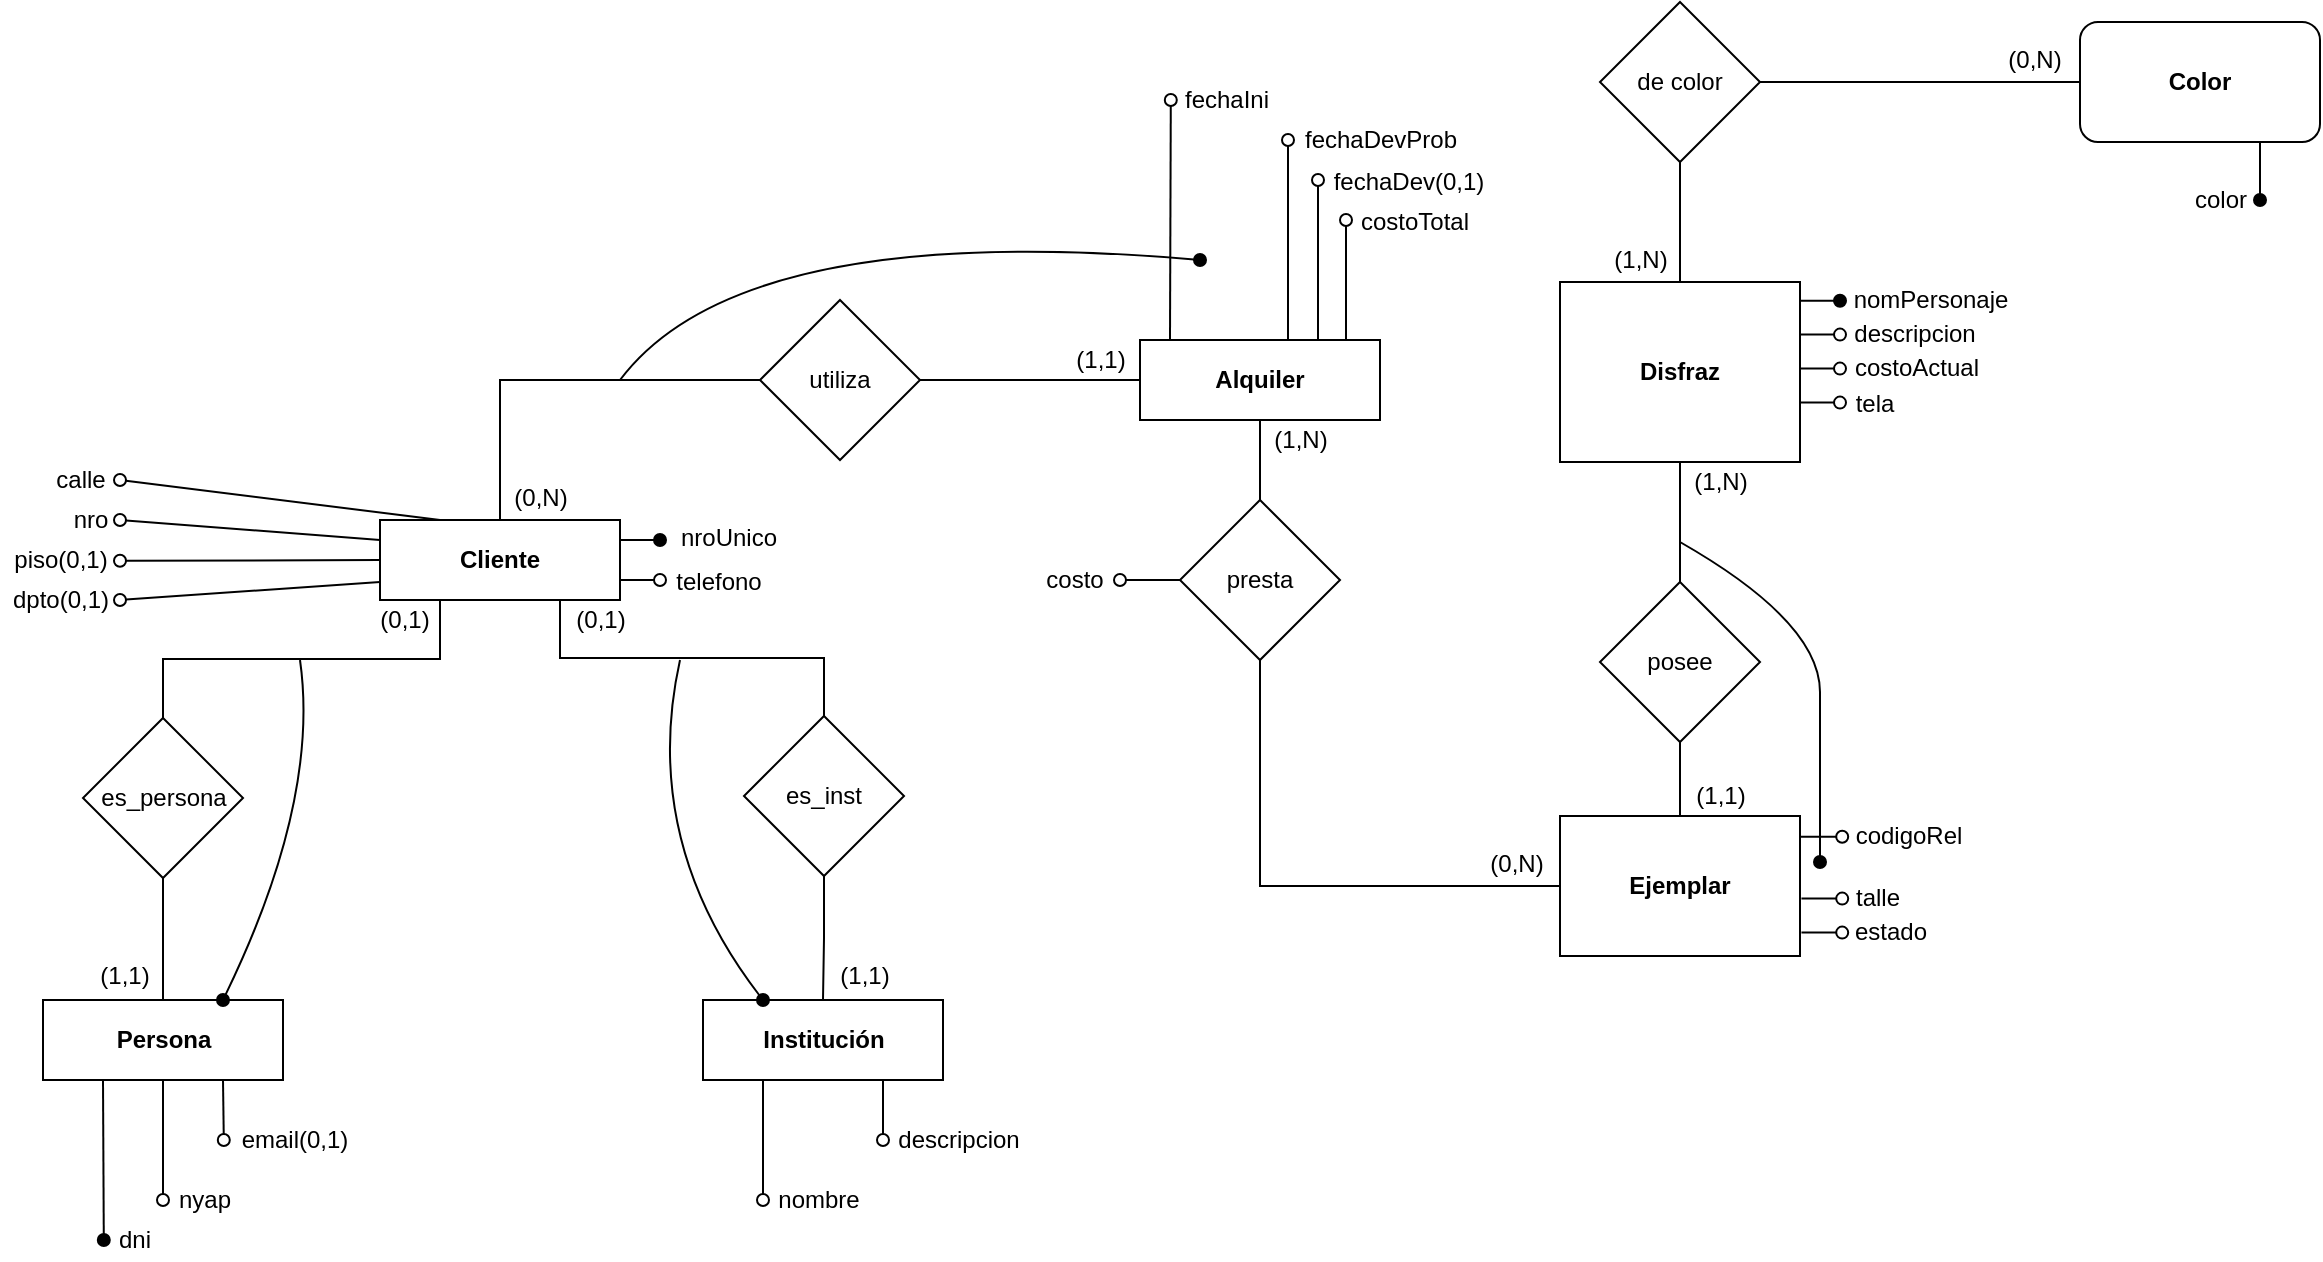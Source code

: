 <mxfile version="17.4.5" type="github">
  <diagram id="6ige6W38f8K3FooyLVYq" name="Página-1">
    <mxGraphModel dx="868" dy="486" grid="1" gridSize="10" guides="1" tooltips="1" connect="1" arrows="1" fold="1" page="1" pageScale="1" pageWidth="827" pageHeight="1169" math="0" shadow="0">
      <root>
        <mxCell id="0" />
        <mxCell id="1" parent="0" />
        <mxCell id="l2YeyNYo_XrpYZh6Aza8-1" value="Ejemplar" style="rounded=0;whiteSpace=wrap;html=1;fontStyle=1" parent="1" vertex="1">
          <mxGeometry x="800" y="408" width="120" height="70" as="geometry" />
        </mxCell>
        <mxCell id="l2YeyNYo_XrpYZh6Aza8-5" style="edgeStyle=orthogonalEdgeStyle;rounded=0;orthogonalLoop=1;jettySize=auto;html=1;exitX=0.5;exitY=1;exitDx=0;exitDy=0;entryX=0.5;entryY=0;entryDx=0;entryDy=0;endArrow=none;endFill=0;" parent="1" source="l2YeyNYo_XrpYZh6Aza8-2" target="l2YeyNYo_XrpYZh6Aza8-4" edge="1">
          <mxGeometry relative="1" as="geometry" />
        </mxCell>
        <mxCell id="l2YeyNYo_XrpYZh6Aza8-25" style="edgeStyle=orthogonalEdgeStyle;rounded=0;orthogonalLoop=1;jettySize=auto;html=1;exitX=0.991;exitY=0.104;exitDx=0;exitDy=0;endArrow=oval;endFill=1;exitPerimeter=0;" parent="1" source="l2YeyNYo_XrpYZh6Aza8-2" edge="1">
          <mxGeometry relative="1" as="geometry">
            <mxPoint x="940" y="151.034" as="targetPoint" />
          </mxGeometry>
        </mxCell>
        <mxCell id="l2YeyNYo_XrpYZh6Aza8-2" value="Disfraz" style="rounded=0;whiteSpace=wrap;html=1;fontStyle=1" parent="1" vertex="1">
          <mxGeometry x="800" y="141" width="120" height="90" as="geometry" />
        </mxCell>
        <mxCell id="l2YeyNYo_XrpYZh6Aza8-55" style="edgeStyle=none;rounded=0;orthogonalLoop=1;jettySize=auto;html=1;exitX=1;exitY=0.25;exitDx=0;exitDy=0;endArrow=oval;endFill=1;" parent="1" source="l2YeyNYo_XrpYZh6Aza8-3" edge="1">
          <mxGeometry relative="1" as="geometry">
            <mxPoint x="350" y="270" as="targetPoint" />
          </mxGeometry>
        </mxCell>
        <mxCell id="l2YeyNYo_XrpYZh6Aza8-57" style="edgeStyle=none;rounded=0;orthogonalLoop=1;jettySize=auto;html=1;exitX=1;exitY=0.75;exitDx=0;exitDy=0;endArrow=oval;endFill=0;" parent="1" source="l2YeyNYo_XrpYZh6Aza8-3" edge="1">
          <mxGeometry relative="1" as="geometry">
            <mxPoint x="350" y="290" as="targetPoint" />
          </mxGeometry>
        </mxCell>
        <mxCell id="rnCtVDfDEfUaieOz1_QU-3" style="edgeStyle=orthogonalEdgeStyle;rounded=0;orthogonalLoop=1;jettySize=auto;html=1;exitX=0.25;exitY=1;exitDx=0;exitDy=0;entryX=0.5;entryY=0;entryDx=0;entryDy=0;endArrow=none;endFill=0;" parent="1" source="l2YeyNYo_XrpYZh6Aza8-3" target="rnCtVDfDEfUaieOz1_QU-1" edge="1">
          <mxGeometry relative="1" as="geometry" />
        </mxCell>
        <mxCell id="rnCtVDfDEfUaieOz1_QU-5" style="edgeStyle=orthogonalEdgeStyle;rounded=0;orthogonalLoop=1;jettySize=auto;html=1;exitX=0.75;exitY=1;exitDx=0;exitDy=0;entryX=0.5;entryY=0;entryDx=0;entryDy=0;endArrow=none;endFill=0;" parent="1" source="l2YeyNYo_XrpYZh6Aza8-3" target="rnCtVDfDEfUaieOz1_QU-2" edge="1">
          <mxGeometry relative="1" as="geometry" />
        </mxCell>
        <mxCell id="l2YeyNYo_XrpYZh6Aza8-3" value="Cliente" style="rounded=0;whiteSpace=wrap;html=1;fontStyle=1" parent="1" vertex="1">
          <mxGeometry x="210" y="260" width="120" height="40" as="geometry" />
        </mxCell>
        <mxCell id="l2YeyNYo_XrpYZh6Aza8-6" style="edgeStyle=orthogonalEdgeStyle;rounded=0;orthogonalLoop=1;jettySize=auto;html=1;exitX=0.5;exitY=1;exitDx=0;exitDy=0;entryX=0.5;entryY=0;entryDx=0;entryDy=0;endArrow=none;endFill=0;" parent="1" source="l2YeyNYo_XrpYZh6Aza8-4" target="l2YeyNYo_XrpYZh6Aza8-1" edge="1">
          <mxGeometry relative="1" as="geometry">
            <Array as="points">
              <mxPoint x="860" y="361" />
              <mxPoint x="860" y="361" />
            </Array>
          </mxGeometry>
        </mxCell>
        <mxCell id="l2YeyNYo_XrpYZh6Aza8-4" value="posee" style="rhombus;whiteSpace=wrap;html=1;" parent="1" vertex="1">
          <mxGeometry x="820" y="291" width="80" height="80" as="geometry" />
        </mxCell>
        <mxCell id="l2YeyNYo_XrpYZh6Aza8-70" style="edgeStyle=none;rounded=0;orthogonalLoop=1;jettySize=auto;html=1;exitX=0.25;exitY=1;exitDx=0;exitDy=0;endArrow=oval;endFill=1;" parent="1" source="l2YeyNYo_XrpYZh6Aza8-7" edge="1">
          <mxGeometry relative="1" as="geometry">
            <mxPoint x="71.9" y="620" as="targetPoint" />
          </mxGeometry>
        </mxCell>
        <mxCell id="l2YeyNYo_XrpYZh6Aza8-71" style="edgeStyle=none;rounded=0;orthogonalLoop=1;jettySize=auto;html=1;exitX=0.5;exitY=1;exitDx=0;exitDy=0;endArrow=oval;endFill=0;" parent="1" source="l2YeyNYo_XrpYZh6Aza8-7" edge="1">
          <mxGeometry relative="1" as="geometry">
            <mxPoint x="101.5" y="600" as="targetPoint" />
          </mxGeometry>
        </mxCell>
        <mxCell id="l2YeyNYo_XrpYZh6Aza8-72" style="edgeStyle=none;rounded=0;orthogonalLoop=1;jettySize=auto;html=1;exitX=0.75;exitY=1;exitDx=0;exitDy=0;endArrow=oval;endFill=0;" parent="1" source="l2YeyNYo_XrpYZh6Aza8-7" edge="1">
          <mxGeometry relative="1" as="geometry">
            <mxPoint x="131.9" y="570" as="targetPoint" />
          </mxGeometry>
        </mxCell>
        <mxCell id="l2YeyNYo_XrpYZh6Aza8-7" value="Persona" style="rounded=0;whiteSpace=wrap;html=1;fontStyle=1" parent="1" vertex="1">
          <mxGeometry x="41.5" y="500" width="120" height="40" as="geometry" />
        </mxCell>
        <mxCell id="l2YeyNYo_XrpYZh6Aza8-78" style="edgeStyle=none;rounded=0;orthogonalLoop=1;jettySize=auto;html=1;exitX=0.25;exitY=1;exitDx=0;exitDy=0;fontColor=#FF6666;endArrow=oval;endFill=0;" parent="1" source="l2YeyNYo_XrpYZh6Aza8-8" edge="1">
          <mxGeometry relative="1" as="geometry">
            <mxPoint x="401.5" y="600" as="targetPoint" />
          </mxGeometry>
        </mxCell>
        <mxCell id="l2YeyNYo_XrpYZh6Aza8-79" style="edgeStyle=none;rounded=0;orthogonalLoop=1;jettySize=auto;html=1;exitX=0.75;exitY=1;exitDx=0;exitDy=0;fontColor=#FF6666;endArrow=oval;endFill=0;" parent="1" source="l2YeyNYo_XrpYZh6Aza8-8" edge="1">
          <mxGeometry relative="1" as="geometry">
            <mxPoint x="461.5" y="570" as="targetPoint" />
          </mxGeometry>
        </mxCell>
        <mxCell id="l2YeyNYo_XrpYZh6Aza8-8" value="Institución" style="rounded=0;whiteSpace=wrap;html=1;fontStyle=1" parent="1" vertex="1">
          <mxGeometry x="371.5" y="500" width="120" height="40" as="geometry" />
        </mxCell>
        <mxCell id="l2YeyNYo_XrpYZh6Aza8-14" style="edgeStyle=orthogonalEdgeStyle;rounded=0;orthogonalLoop=1;jettySize=auto;html=1;exitX=0;exitY=0.5;exitDx=0;exitDy=0;entryX=1;entryY=0.5;entryDx=0;entryDy=0;endArrow=none;endFill=0;" parent="1" source="l2YeyNYo_XrpYZh6Aza8-12" target="l2YeyNYo_XrpYZh6Aza8-13" edge="1">
          <mxGeometry relative="1" as="geometry" />
        </mxCell>
        <mxCell id="l2YeyNYo_XrpYZh6Aza8-17" style="edgeStyle=orthogonalEdgeStyle;rounded=0;orthogonalLoop=1;jettySize=auto;html=1;exitX=0.5;exitY=1;exitDx=0;exitDy=0;entryX=0.5;entryY=0;entryDx=0;entryDy=0;endArrow=none;endFill=0;" parent="1" source="l2YeyNYo_XrpYZh6Aza8-12" target="l2YeyNYo_XrpYZh6Aza8-16" edge="1">
          <mxGeometry relative="1" as="geometry" />
        </mxCell>
        <mxCell id="l2YeyNYo_XrpYZh6Aza8-59" style="edgeStyle=none;rounded=0;orthogonalLoop=1;jettySize=auto;html=1;exitX=0.25;exitY=0;exitDx=0;exitDy=0;endArrow=oval;endFill=0;" parent="1" edge="1">
          <mxGeometry relative="1" as="geometry">
            <mxPoint x="605.4" y="50" as="targetPoint" />
            <mxPoint x="605" y="170" as="sourcePoint" />
          </mxGeometry>
        </mxCell>
        <mxCell id="l2YeyNYo_XrpYZh6Aza8-61" style="edgeStyle=none;rounded=0;orthogonalLoop=1;jettySize=auto;html=1;exitX=0.5;exitY=0;exitDx=0;exitDy=0;endArrow=oval;endFill=0;" parent="1" edge="1">
          <mxGeometry relative="1" as="geometry">
            <mxPoint x="664" y="70" as="targetPoint" />
            <mxPoint x="664" y="170" as="sourcePoint" />
          </mxGeometry>
        </mxCell>
        <mxCell id="l2YeyNYo_XrpYZh6Aza8-63" style="edgeStyle=none;rounded=0;orthogonalLoop=1;jettySize=auto;html=1;exitX=0.5;exitY=0;exitDx=0;exitDy=0;endArrow=oval;endFill=0;" parent="1" edge="1">
          <mxGeometry relative="1" as="geometry">
            <mxPoint x="679" y="90" as="targetPoint" />
            <mxPoint x="679" y="170" as="sourcePoint" />
          </mxGeometry>
        </mxCell>
        <mxCell id="l2YeyNYo_XrpYZh6Aza8-65" style="edgeStyle=none;rounded=0;orthogonalLoop=1;jettySize=auto;html=1;exitX=0.5;exitY=0;exitDx=0;exitDy=0;endArrow=oval;endFill=0;" parent="1" edge="1">
          <mxGeometry relative="1" as="geometry">
            <mxPoint x="693" y="110" as="targetPoint" />
            <mxPoint x="693" y="170" as="sourcePoint" />
          </mxGeometry>
        </mxCell>
        <mxCell id="l2YeyNYo_XrpYZh6Aza8-12" value="Alquiler" style="rounded=0;whiteSpace=wrap;html=1;fontStyle=1" parent="1" vertex="1">
          <mxGeometry x="590" y="170" width="120" height="40" as="geometry" />
        </mxCell>
        <mxCell id="l2YeyNYo_XrpYZh6Aza8-15" style="edgeStyle=orthogonalEdgeStyle;rounded=0;orthogonalLoop=1;jettySize=auto;html=1;exitX=0;exitY=0.5;exitDx=0;exitDy=0;entryX=0.5;entryY=0;entryDx=0;entryDy=0;endArrow=none;endFill=0;" parent="1" source="l2YeyNYo_XrpYZh6Aza8-13" target="l2YeyNYo_XrpYZh6Aza8-3" edge="1">
          <mxGeometry relative="1" as="geometry" />
        </mxCell>
        <mxCell id="l2YeyNYo_XrpYZh6Aza8-13" value="utiliza" style="rhombus;whiteSpace=wrap;html=1;" parent="1" vertex="1">
          <mxGeometry x="400" y="150" width="80" height="80" as="geometry" />
        </mxCell>
        <mxCell id="l2YeyNYo_XrpYZh6Aza8-21" style="edgeStyle=orthogonalEdgeStyle;rounded=0;orthogonalLoop=1;jettySize=auto;html=1;exitX=0;exitY=0.5;exitDx=0;exitDy=0;endArrow=oval;endFill=0;" parent="1" source="l2YeyNYo_XrpYZh6Aza8-16" edge="1">
          <mxGeometry relative="1" as="geometry">
            <mxPoint x="580" y="290" as="targetPoint" />
          </mxGeometry>
        </mxCell>
        <mxCell id="e1RtdXPbOuEuxf_b0oKc-1" style="edgeStyle=orthogonalEdgeStyle;rounded=0;orthogonalLoop=1;jettySize=auto;html=1;exitX=0.5;exitY=1;exitDx=0;exitDy=0;entryX=0;entryY=0.5;entryDx=0;entryDy=0;endArrow=none;endFill=0;" parent="1" source="l2YeyNYo_XrpYZh6Aza8-16" target="l2YeyNYo_XrpYZh6Aza8-1" edge="1">
          <mxGeometry relative="1" as="geometry" />
        </mxCell>
        <mxCell id="l2YeyNYo_XrpYZh6Aza8-16" value="presta" style="rhombus;whiteSpace=wrap;html=1;" parent="1" vertex="1">
          <mxGeometry x="610" y="250" width="80" height="80" as="geometry" />
        </mxCell>
        <mxCell id="l2YeyNYo_XrpYZh6Aza8-19" value="(1,N)" style="text;html=1;align=center;verticalAlign=middle;resizable=0;points=[];autosize=1;strokeColor=none;fillColor=none;" parent="1" vertex="1">
          <mxGeometry x="650" y="210" width="40" height="20" as="geometry" />
        </mxCell>
        <mxCell id="l2YeyNYo_XrpYZh6Aza8-20" value="(0,N)" style="text;html=1;align=center;verticalAlign=middle;resizable=0;points=[];autosize=1;strokeColor=none;fillColor=none;" parent="1" vertex="1">
          <mxGeometry x="758" y="422" width="40" height="20" as="geometry" />
        </mxCell>
        <mxCell id="l2YeyNYo_XrpYZh6Aza8-22" value="costo" style="text;html=1;align=center;verticalAlign=middle;resizable=0;points=[];autosize=1;strokeColor=none;fillColor=none;" parent="1" vertex="1">
          <mxGeometry x="537" y="280" width="40" height="20" as="geometry" />
        </mxCell>
        <mxCell id="l2YeyNYo_XrpYZh6Aza8-23" value="(1,N)" style="text;html=1;align=center;verticalAlign=middle;resizable=0;points=[];autosize=1;strokeColor=none;fillColor=none;" parent="1" vertex="1">
          <mxGeometry x="860" y="231" width="40" height="20" as="geometry" />
        </mxCell>
        <mxCell id="l2YeyNYo_XrpYZh6Aza8-24" value="(1,1)" style="text;html=1;align=center;verticalAlign=middle;resizable=0;points=[];autosize=1;strokeColor=none;fillColor=none;" parent="1" vertex="1">
          <mxGeometry x="860" y="388" width="40" height="20" as="geometry" />
        </mxCell>
        <mxCell id="l2YeyNYo_XrpYZh6Aza8-26" value="nomPersonaje" style="text;html=1;align=center;verticalAlign=middle;resizable=0;points=[];autosize=1;strokeColor=none;fillColor=none;" parent="1" vertex="1">
          <mxGeometry x="940" y="140" width="90" height="20" as="geometry" />
        </mxCell>
        <mxCell id="l2YeyNYo_XrpYZh6Aza8-27" style="edgeStyle=orthogonalEdgeStyle;rounded=0;orthogonalLoop=1;jettySize=auto;html=1;exitX=0.997;exitY=0.133;exitDx=0;exitDy=0;endArrow=oval;endFill=0;exitPerimeter=0;" parent="1" edge="1">
          <mxGeometry relative="1" as="geometry">
            <mxPoint x="940" y="168.034" as="targetPoint" />
            <mxPoint x="919.64" y="167.31" as="sourcePoint" />
          </mxGeometry>
        </mxCell>
        <mxCell id="l2YeyNYo_XrpYZh6Aza8-28" value="descripcion" style="text;html=1;align=center;verticalAlign=middle;resizable=0;points=[];autosize=1;strokeColor=none;fillColor=none;" parent="1" vertex="1">
          <mxGeometry x="937" y="157" width="80" height="20" as="geometry" />
        </mxCell>
        <mxCell id="l2YeyNYo_XrpYZh6Aza8-29" style="edgeStyle=orthogonalEdgeStyle;rounded=0;orthogonalLoop=1;jettySize=auto;html=1;exitX=0.997;exitY=0.133;exitDx=0;exitDy=0;endArrow=oval;endFill=0;exitPerimeter=0;" parent="1" edge="1">
          <mxGeometry relative="1" as="geometry">
            <mxPoint x="940" y="185.034" as="targetPoint" />
            <mxPoint x="919.64" y="184.31" as="sourcePoint" />
          </mxGeometry>
        </mxCell>
        <mxCell id="l2YeyNYo_XrpYZh6Aza8-30" value="costoActual" style="text;html=1;align=center;verticalAlign=middle;resizable=0;points=[];autosize=1;strokeColor=none;fillColor=none;" parent="1" vertex="1">
          <mxGeometry x="938" y="174" width="80" height="20" as="geometry" />
        </mxCell>
        <mxCell id="l2YeyNYo_XrpYZh6Aza8-31" style="edgeStyle=orthogonalEdgeStyle;rounded=0;orthogonalLoop=1;jettySize=auto;html=1;exitX=0.997;exitY=0.133;exitDx=0;exitDy=0;endArrow=oval;endFill=0;exitPerimeter=0;" parent="1" edge="1">
          <mxGeometry relative="1" as="geometry">
            <mxPoint x="940" y="202.034" as="targetPoint" />
            <mxPoint x="919.64" y="201.31" as="sourcePoint" />
          </mxGeometry>
        </mxCell>
        <mxCell id="l2YeyNYo_XrpYZh6Aza8-32" value="tela" style="text;html=1;align=center;verticalAlign=middle;resizable=0;points=[];autosize=1;strokeColor=none;fillColor=none;" parent="1" vertex="1">
          <mxGeometry x="942" y="192" width="30" height="20" as="geometry" />
        </mxCell>
        <mxCell id="l2YeyNYo_XrpYZh6Aza8-35" style="edgeStyle=orthogonalEdgeStyle;rounded=0;orthogonalLoop=1;jettySize=auto;html=1;exitX=0.991;exitY=0.104;exitDx=0;exitDy=0;endArrow=oval;endFill=0;exitPerimeter=0;" parent="1" edge="1">
          <mxGeometry relative="1" as="geometry">
            <mxPoint x="941.08" y="419.034" as="targetPoint" />
            <mxPoint x="920.0" y="418.36" as="sourcePoint" />
          </mxGeometry>
        </mxCell>
        <mxCell id="l2YeyNYo_XrpYZh6Aza8-36" value="codigoRel" style="text;html=1;align=center;verticalAlign=middle;resizable=0;points=[];autosize=1;strokeColor=none;fillColor=none;" parent="1" vertex="1">
          <mxGeometry x="939" y="408" width="70" height="20" as="geometry" />
        </mxCell>
        <mxCell id="l2YeyNYo_XrpYZh6Aza8-37" style="edgeStyle=orthogonalEdgeStyle;rounded=0;orthogonalLoop=1;jettySize=auto;html=1;exitX=0.997;exitY=0.133;exitDx=0;exitDy=0;endArrow=oval;endFill=0;exitPerimeter=0;" parent="1" edge="1">
          <mxGeometry relative="1" as="geometry">
            <mxPoint x="941.08" y="450.034" as="targetPoint" />
            <mxPoint x="920.72" y="449.31" as="sourcePoint" />
          </mxGeometry>
        </mxCell>
        <mxCell id="l2YeyNYo_XrpYZh6Aza8-38" value="talle" style="text;html=1;align=left;verticalAlign=middle;resizable=0;points=[];autosize=1;strokeColor=none;fillColor=none;" parent="1" vertex="1">
          <mxGeometry x="946.08" y="439" width="40" height="20" as="geometry" />
        </mxCell>
        <mxCell id="l2YeyNYo_XrpYZh6Aza8-39" style="edgeStyle=orthogonalEdgeStyle;rounded=0;orthogonalLoop=1;jettySize=auto;html=1;exitX=0.997;exitY=0.133;exitDx=0;exitDy=0;endArrow=oval;endFill=0;exitPerimeter=0;" parent="1" edge="1">
          <mxGeometry relative="1" as="geometry">
            <mxPoint x="941.08" y="467.034" as="targetPoint" />
            <mxPoint x="920.72" y="466.31" as="sourcePoint" />
          </mxGeometry>
        </mxCell>
        <mxCell id="l2YeyNYo_XrpYZh6Aza8-40" value="estado" style="text;html=1;align=center;verticalAlign=middle;resizable=0;points=[];autosize=1;strokeColor=none;fillColor=none;" parent="1" vertex="1">
          <mxGeometry x="940.08" y="456" width="50" height="20" as="geometry" />
        </mxCell>
        <mxCell id="l2YeyNYo_XrpYZh6Aza8-41" value="" style="curved=1;endArrow=oval;html=1;rounded=0;endFill=1;" parent="1" edge="1">
          <mxGeometry width="50" height="50" relative="1" as="geometry">
            <mxPoint x="860" y="271" as="sourcePoint" />
            <mxPoint x="930" y="431" as="targetPoint" />
            <Array as="points">
              <mxPoint x="930" y="311" />
              <mxPoint x="930" y="381" />
            </Array>
          </mxGeometry>
        </mxCell>
        <mxCell id="l2YeyNYo_XrpYZh6Aza8-45" style="rounded=0;orthogonalLoop=1;jettySize=auto;html=1;exitX=0;exitY=0.25;exitDx=0;exitDy=0;endArrow=oval;endFill=0;" parent="1" source="l2YeyNYo_XrpYZh6Aza8-3" edge="1">
          <mxGeometry relative="1" as="geometry">
            <mxPoint x="80" y="260" as="targetPoint" />
            <mxPoint x="110.251" y="269.393" as="sourcePoint" />
          </mxGeometry>
        </mxCell>
        <mxCell id="l2YeyNYo_XrpYZh6Aza8-46" style="edgeStyle=none;rounded=0;orthogonalLoop=1;jettySize=auto;html=1;exitX=0;exitY=0.5;exitDx=0;exitDy=0;endArrow=oval;endFill=0;" parent="1" source="l2YeyNYo_XrpYZh6Aza8-3" edge="1">
          <mxGeometry relative="1" as="geometry">
            <mxPoint x="80" y="280.4" as="targetPoint" />
            <mxPoint x="100" y="280" as="sourcePoint" />
          </mxGeometry>
        </mxCell>
        <mxCell id="l2YeyNYo_XrpYZh6Aza8-47" style="edgeStyle=none;rounded=0;orthogonalLoop=1;jettySize=auto;html=1;endArrow=oval;endFill=0;" parent="1" edge="1">
          <mxGeometry relative="1" as="geometry">
            <mxPoint x="80" y="300" as="targetPoint" />
            <mxPoint x="210" y="291" as="sourcePoint" />
          </mxGeometry>
        </mxCell>
        <mxCell id="l2YeyNYo_XrpYZh6Aza8-48" style="edgeStyle=none;rounded=0;orthogonalLoop=1;jettySize=auto;html=1;exitX=0.25;exitY=0;exitDx=0;exitDy=0;endArrow=oval;endFill=0;" parent="1" source="l2YeyNYo_XrpYZh6Aza8-3" edge="1">
          <mxGeometry relative="1" as="geometry">
            <mxPoint x="80" y="240" as="targetPoint" />
            <mxPoint x="135" y="265" as="sourcePoint" />
          </mxGeometry>
        </mxCell>
        <mxCell id="l2YeyNYo_XrpYZh6Aza8-49" value="calle" style="text;html=1;align=center;verticalAlign=middle;resizable=0;points=[];autosize=1;strokeColor=none;fillColor=none;" parent="1" vertex="1">
          <mxGeometry x="40" y="230" width="40" height="20" as="geometry" />
        </mxCell>
        <mxCell id="l2YeyNYo_XrpYZh6Aza8-50" value="nro" style="text;html=1;align=center;verticalAlign=middle;resizable=0;points=[];autosize=1;strokeColor=none;fillColor=none;" parent="1" vertex="1">
          <mxGeometry x="50" y="250" width="30" height="20" as="geometry" />
        </mxCell>
        <mxCell id="l2YeyNYo_XrpYZh6Aza8-51" value="piso(0,1)" style="text;html=1;align=center;verticalAlign=middle;resizable=0;points=[];autosize=1;strokeColor=none;fillColor=none;" parent="1" vertex="1">
          <mxGeometry x="20" y="270" width="60" height="20" as="geometry" />
        </mxCell>
        <mxCell id="l2YeyNYo_XrpYZh6Aza8-52" value="dpto(0,1)" style="text;html=1;align=center;verticalAlign=middle;resizable=0;points=[];autosize=1;strokeColor=none;fillColor=none;" parent="1" vertex="1">
          <mxGeometry x="20" y="290" width="60" height="20" as="geometry" />
        </mxCell>
        <mxCell id="l2YeyNYo_XrpYZh6Aza8-56" value="nroUnico" style="text;html=1;align=center;verticalAlign=middle;resizable=0;points=[];autosize=1;strokeColor=none;fillColor=none;" parent="1" vertex="1">
          <mxGeometry x="354" y="259" width="60" height="20" as="geometry" />
        </mxCell>
        <mxCell id="l2YeyNYo_XrpYZh6Aza8-58" value="telefono" style="text;html=1;align=center;verticalAlign=middle;resizable=0;points=[];autosize=1;strokeColor=none;fillColor=none;" parent="1" vertex="1">
          <mxGeometry x="349" y="281" width="60" height="20" as="geometry" />
        </mxCell>
        <mxCell id="l2YeyNYo_XrpYZh6Aza8-60" value="fechaIni" style="text;html=1;align=center;verticalAlign=middle;resizable=0;points=[];autosize=1;strokeColor=none;fillColor=none;" parent="1" vertex="1">
          <mxGeometry x="603" y="40" width="60" height="20" as="geometry" />
        </mxCell>
        <mxCell id="l2YeyNYo_XrpYZh6Aza8-62" value="fechaDevProb" style="text;html=1;align=center;verticalAlign=middle;resizable=0;points=[];autosize=1;strokeColor=none;fillColor=none;" parent="1" vertex="1">
          <mxGeometry x="665" y="60" width="90" height="20" as="geometry" />
        </mxCell>
        <mxCell id="l2YeyNYo_XrpYZh6Aza8-64" value="fechaDev(0,1)" style="text;html=1;align=center;verticalAlign=middle;resizable=0;points=[];autosize=1;strokeColor=none;fillColor=none;" parent="1" vertex="1">
          <mxGeometry x="679" y="81" width="90" height="20" as="geometry" />
        </mxCell>
        <mxCell id="l2YeyNYo_XrpYZh6Aza8-66" value="costoTotal" style="text;html=1;align=center;verticalAlign=middle;resizable=0;points=[];autosize=1;strokeColor=none;fillColor=none;" parent="1" vertex="1">
          <mxGeometry x="692" y="101" width="70" height="20" as="geometry" />
        </mxCell>
        <mxCell id="l2YeyNYo_XrpYZh6Aza8-67" value="(1,1)" style="text;html=1;align=center;verticalAlign=middle;resizable=0;points=[];autosize=1;strokeColor=none;fillColor=none;" parent="1" vertex="1">
          <mxGeometry x="550" y="170" width="40" height="20" as="geometry" />
        </mxCell>
        <mxCell id="l2YeyNYo_XrpYZh6Aza8-68" value="(0,N)" style="text;html=1;align=center;verticalAlign=middle;resizable=0;points=[];autosize=1;strokeColor=none;fillColor=none;" parent="1" vertex="1">
          <mxGeometry x="270" y="239" width="40" height="20" as="geometry" />
        </mxCell>
        <mxCell id="l2YeyNYo_XrpYZh6Aza8-69" value="" style="curved=1;endArrow=oval;html=1;rounded=0;endFill=1;" parent="1" edge="1">
          <mxGeometry width="50" height="50" relative="1" as="geometry">
            <mxPoint x="330" y="190" as="sourcePoint" />
            <mxPoint x="620" y="130" as="targetPoint" />
            <Array as="points">
              <mxPoint x="390" y="110" />
            </Array>
          </mxGeometry>
        </mxCell>
        <mxCell id="l2YeyNYo_XrpYZh6Aza8-73" value="dni" style="text;html=1;align=center;verticalAlign=middle;resizable=0;points=[];autosize=1;strokeColor=none;fillColor=none;" parent="1" vertex="1">
          <mxGeometry x="71.5" y="610" width="30" height="20" as="geometry" />
        </mxCell>
        <mxCell id="l2YeyNYo_XrpYZh6Aza8-74" value="nyap" style="text;html=1;align=center;verticalAlign=middle;resizable=0;points=[];autosize=1;strokeColor=none;fillColor=none;" parent="1" vertex="1">
          <mxGeometry x="101.5" y="590" width="40" height="20" as="geometry" />
        </mxCell>
        <mxCell id="l2YeyNYo_XrpYZh6Aza8-75" value="email(0,1)" style="text;html=1;align=center;verticalAlign=middle;resizable=0;points=[];autosize=1;strokeColor=none;fillColor=none;" parent="1" vertex="1">
          <mxGeometry x="131.5" y="560" width="70" height="20" as="geometry" />
        </mxCell>
        <mxCell id="l2YeyNYo_XrpYZh6Aza8-80" value="&lt;font color=&quot;#000000&quot;&gt;nombre&lt;/font&gt;" style="text;html=1;align=center;verticalAlign=middle;resizable=0;points=[];autosize=1;strokeColor=none;fillColor=none;fontColor=#FF6666;" parent="1" vertex="1">
          <mxGeometry x="398.5" y="590" width="60" height="20" as="geometry" />
        </mxCell>
        <mxCell id="l2YeyNYo_XrpYZh6Aza8-81" value="descripcion" style="text;html=1;align=center;verticalAlign=middle;resizable=0;points=[];autosize=1;strokeColor=none;fillColor=none;fontColor=#000000;" parent="1" vertex="1">
          <mxGeometry x="458.5" y="560" width="80" height="20" as="geometry" />
        </mxCell>
        <mxCell id="rnCtVDfDEfUaieOz1_QU-4" style="edgeStyle=orthogonalEdgeStyle;rounded=0;orthogonalLoop=1;jettySize=auto;html=1;exitX=0.5;exitY=1;exitDx=0;exitDy=0;entryX=0.5;entryY=0;entryDx=0;entryDy=0;endArrow=none;endFill=0;" parent="1" source="rnCtVDfDEfUaieOz1_QU-1" target="l2YeyNYo_XrpYZh6Aza8-7" edge="1">
          <mxGeometry relative="1" as="geometry" />
        </mxCell>
        <mxCell id="rnCtVDfDEfUaieOz1_QU-1" value="es_persona" style="rhombus;whiteSpace=wrap;html=1;" parent="1" vertex="1">
          <mxGeometry x="61.5" y="359" width="80" height="80" as="geometry" />
        </mxCell>
        <mxCell id="rnCtVDfDEfUaieOz1_QU-6" style="edgeStyle=orthogonalEdgeStyle;rounded=0;orthogonalLoop=1;jettySize=auto;html=1;exitX=0.5;exitY=1;exitDx=0;exitDy=0;entryX=0.5;entryY=0;entryDx=0;entryDy=0;endArrow=none;endFill=0;" parent="1" source="rnCtVDfDEfUaieOz1_QU-2" target="l2YeyNYo_XrpYZh6Aza8-8" edge="1">
          <mxGeometry relative="1" as="geometry" />
        </mxCell>
        <mxCell id="rnCtVDfDEfUaieOz1_QU-2" value="es_inst" style="rhombus;whiteSpace=wrap;html=1;" parent="1" vertex="1">
          <mxGeometry x="392" y="358" width="80" height="80" as="geometry" />
        </mxCell>
        <mxCell id="rnCtVDfDEfUaieOz1_QU-7" value="(0,1)" style="text;html=1;align=center;verticalAlign=middle;resizable=0;points=[];autosize=1;strokeColor=none;fillColor=none;" parent="1" vertex="1">
          <mxGeometry x="201.5" y="300" width="40" height="20" as="geometry" />
        </mxCell>
        <mxCell id="rnCtVDfDEfUaieOz1_QU-8" value="(0,1)" style="text;html=1;align=center;verticalAlign=middle;resizable=0;points=[];autosize=1;strokeColor=none;fillColor=none;" parent="1" vertex="1">
          <mxGeometry x="300" y="300" width="40" height="20" as="geometry" />
        </mxCell>
        <mxCell id="rnCtVDfDEfUaieOz1_QU-9" value="(1,1)" style="text;html=1;align=center;verticalAlign=middle;resizable=0;points=[];autosize=1;strokeColor=none;fillColor=none;" parent="1" vertex="1">
          <mxGeometry x="61.5" y="478" width="40" height="20" as="geometry" />
        </mxCell>
        <mxCell id="rnCtVDfDEfUaieOz1_QU-10" value="(1,1)" style="text;html=1;align=center;verticalAlign=middle;resizable=0;points=[];autosize=1;strokeColor=none;fillColor=none;" parent="1" vertex="1">
          <mxGeometry x="432" y="478" width="40" height="20" as="geometry" />
        </mxCell>
        <mxCell id="rnCtVDfDEfUaieOz1_QU-14" style="edgeStyle=orthogonalEdgeStyle;rounded=0;orthogonalLoop=1;jettySize=auto;html=1;exitX=1;exitY=0.5;exitDx=0;exitDy=0;entryX=0;entryY=0.5;entryDx=0;entryDy=0;endArrow=none;endFill=0;" parent="1" source="rnCtVDfDEfUaieOz1_QU-11" target="rnCtVDfDEfUaieOz1_QU-13" edge="1">
          <mxGeometry relative="1" as="geometry" />
        </mxCell>
        <mxCell id="rnCtVDfDEfUaieOz1_QU-15" style="edgeStyle=orthogonalEdgeStyle;rounded=0;orthogonalLoop=1;jettySize=auto;html=1;exitX=0.5;exitY=1;exitDx=0;exitDy=0;entryX=0.5;entryY=0;entryDx=0;entryDy=0;endArrow=none;endFill=0;" parent="1" source="rnCtVDfDEfUaieOz1_QU-11" target="l2YeyNYo_XrpYZh6Aza8-2" edge="1">
          <mxGeometry relative="1" as="geometry" />
        </mxCell>
        <mxCell id="rnCtVDfDEfUaieOz1_QU-11" value="de color" style="rhombus;whiteSpace=wrap;html=1;" parent="1" vertex="1">
          <mxGeometry x="820" y="1" width="80" height="80" as="geometry" />
        </mxCell>
        <mxCell id="rnCtVDfDEfUaieOz1_QU-18" style="edgeStyle=orthogonalEdgeStyle;rounded=0;orthogonalLoop=1;jettySize=auto;html=1;exitX=0.75;exitY=1;exitDx=0;exitDy=0;endArrow=oval;endFill=1;" parent="1" source="rnCtVDfDEfUaieOz1_QU-13" edge="1">
          <mxGeometry relative="1" as="geometry">
            <mxPoint x="1150" y="100" as="targetPoint" />
          </mxGeometry>
        </mxCell>
        <mxCell id="rnCtVDfDEfUaieOz1_QU-13" value="Color" style="rounded=1;whiteSpace=wrap;html=1;fontStyle=1" parent="1" vertex="1">
          <mxGeometry x="1060" y="11" width="120" height="60" as="geometry" />
        </mxCell>
        <mxCell id="rnCtVDfDEfUaieOz1_QU-16" value="(1,N)" style="text;html=1;align=center;verticalAlign=middle;resizable=0;points=[];autosize=1;strokeColor=none;fillColor=none;" parent="1" vertex="1">
          <mxGeometry x="820" y="120" width="40" height="20" as="geometry" />
        </mxCell>
        <mxCell id="rnCtVDfDEfUaieOz1_QU-17" value="(0,N)" style="text;html=1;align=center;verticalAlign=middle;resizable=0;points=[];autosize=1;strokeColor=none;fillColor=none;" parent="1" vertex="1">
          <mxGeometry x="1017" y="20" width="40" height="20" as="geometry" />
        </mxCell>
        <mxCell id="rnCtVDfDEfUaieOz1_QU-19" value="color" style="text;html=1;align=center;verticalAlign=middle;resizable=0;points=[];autosize=1;strokeColor=none;fillColor=none;" parent="1" vertex="1">
          <mxGeometry x="1110" y="90" width="40" height="20" as="geometry" />
        </mxCell>
        <mxCell id="lLTAziu_y6RgrQd-4_Wj-1" value="" style="curved=1;endArrow=oval;html=1;rounded=0;entryX=0.75;entryY=0;entryDx=0;entryDy=0;endFill=1;" edge="1" parent="1" target="l2YeyNYo_XrpYZh6Aza8-7">
          <mxGeometry width="50" height="50" relative="1" as="geometry">
            <mxPoint x="170" y="330" as="sourcePoint" />
            <mxPoint x="310" y="370" as="targetPoint" />
            <Array as="points">
              <mxPoint x="180" y="400" />
            </Array>
          </mxGeometry>
        </mxCell>
        <mxCell id="lLTAziu_y6RgrQd-4_Wj-2" value="" style="curved=1;endArrow=oval;html=1;rounded=0;entryX=0.25;entryY=0;entryDx=0;entryDy=0;endFill=1;" edge="1" parent="1" target="l2YeyNYo_XrpYZh6Aza8-8">
          <mxGeometry width="50" height="50" relative="1" as="geometry">
            <mxPoint x="360" y="330" as="sourcePoint" />
            <mxPoint x="290" y="440" as="targetPoint" />
            <Array as="points">
              <mxPoint x="340" y="420" />
            </Array>
          </mxGeometry>
        </mxCell>
      </root>
    </mxGraphModel>
  </diagram>
</mxfile>
